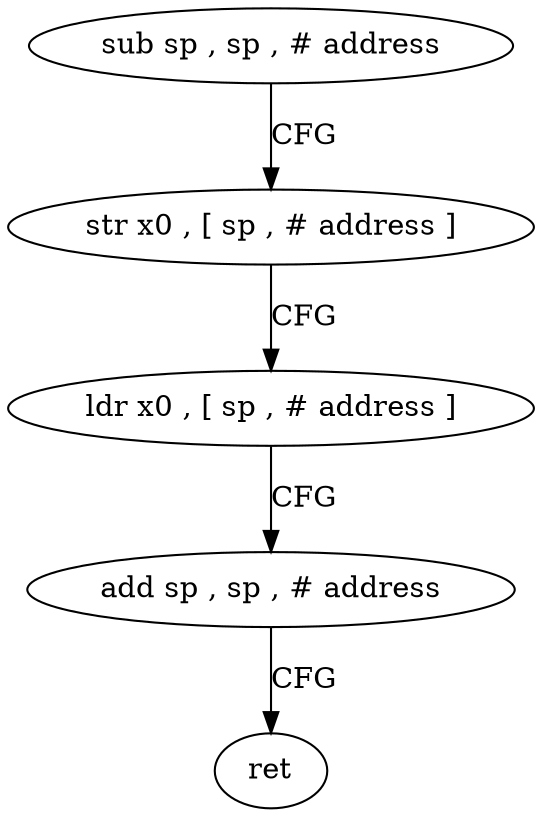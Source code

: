 digraph "func" {
"4204952" [label = "sub sp , sp , # address" ]
"4204956" [label = "str x0 , [ sp , # address ]" ]
"4204960" [label = "ldr x0 , [ sp , # address ]" ]
"4204964" [label = "add sp , sp , # address" ]
"4204968" [label = "ret" ]
"4204952" -> "4204956" [ label = "CFG" ]
"4204956" -> "4204960" [ label = "CFG" ]
"4204960" -> "4204964" [ label = "CFG" ]
"4204964" -> "4204968" [ label = "CFG" ]
}
